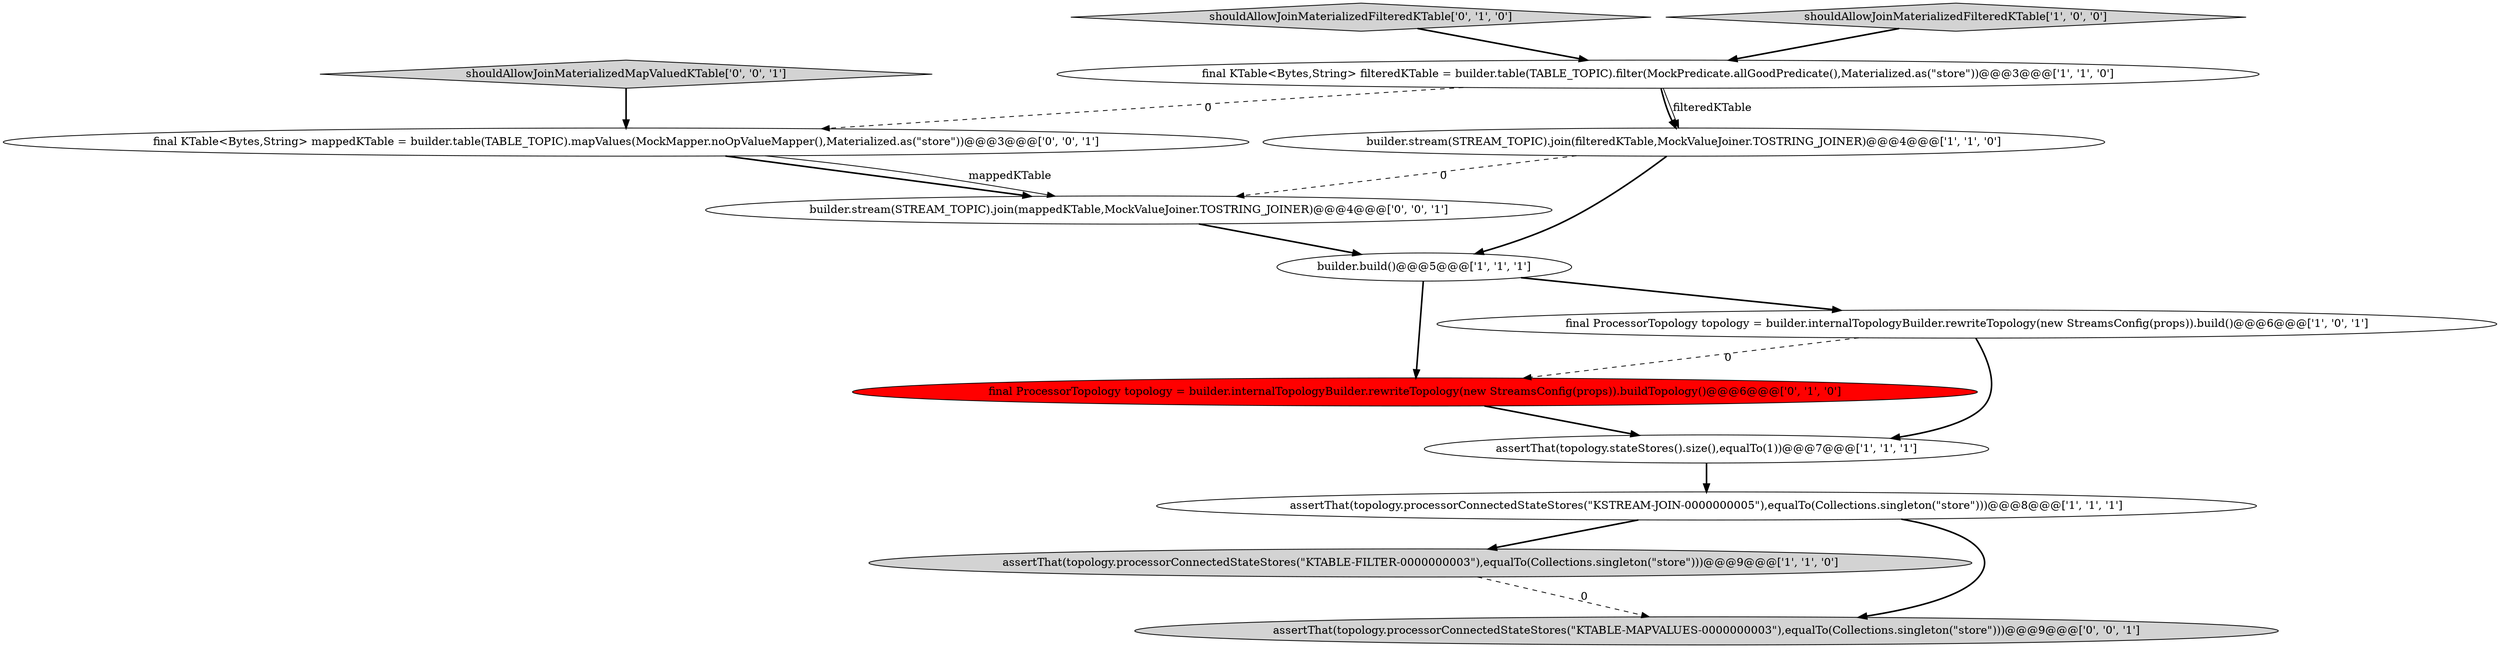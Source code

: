 digraph {
6 [style = filled, label = "assertThat(topology.processorConnectedStateStores(\"KSTREAM-JOIN-0000000005\"),equalTo(Collections.singleton(\"store\")))@@@8@@@['1', '1', '1']", fillcolor = white, shape = ellipse image = "AAA0AAABBB1BBB"];
8 [style = filled, label = "final ProcessorTopology topology = builder.internalTopologyBuilder.rewriteTopology(new StreamsConfig(props)).buildTopology()@@@6@@@['0', '1', '0']", fillcolor = red, shape = ellipse image = "AAA1AAABBB2BBB"];
11 [style = filled, label = "final KTable<Bytes,String> mappedKTable = builder.table(TABLE_TOPIC).mapValues(MockMapper.noOpValueMapper(),Materialized.as(\"store\"))@@@3@@@['0', '0', '1']", fillcolor = white, shape = ellipse image = "AAA0AAABBB3BBB"];
3 [style = filled, label = "final ProcessorTopology topology = builder.internalTopologyBuilder.rewriteTopology(new StreamsConfig(props)).build()@@@6@@@['1', '0', '1']", fillcolor = white, shape = ellipse image = "AAA0AAABBB1BBB"];
7 [style = filled, label = "assertThat(topology.processorConnectedStateStores(\"KTABLE-FILTER-0000000003\"),equalTo(Collections.singleton(\"store\")))@@@9@@@['1', '1', '0']", fillcolor = lightgray, shape = ellipse image = "AAA0AAABBB1BBB"];
1 [style = filled, label = "builder.stream(STREAM_TOPIC).join(filteredKTable,MockValueJoiner.TOSTRING_JOINER)@@@4@@@['1', '1', '0']", fillcolor = white, shape = ellipse image = "AAA0AAABBB1BBB"];
10 [style = filled, label = "shouldAllowJoinMaterializedMapValuedKTable['0', '0', '1']", fillcolor = lightgray, shape = diamond image = "AAA0AAABBB3BBB"];
5 [style = filled, label = "final KTable<Bytes,String> filteredKTable = builder.table(TABLE_TOPIC).filter(MockPredicate.allGoodPredicate(),Materialized.as(\"store\"))@@@3@@@['1', '1', '0']", fillcolor = white, shape = ellipse image = "AAA0AAABBB1BBB"];
9 [style = filled, label = "shouldAllowJoinMaterializedFilteredKTable['0', '1', '0']", fillcolor = lightgray, shape = diamond image = "AAA0AAABBB2BBB"];
13 [style = filled, label = "builder.stream(STREAM_TOPIC).join(mappedKTable,MockValueJoiner.TOSTRING_JOINER)@@@4@@@['0', '0', '1']", fillcolor = white, shape = ellipse image = "AAA0AAABBB3BBB"];
0 [style = filled, label = "assertThat(topology.stateStores().size(),equalTo(1))@@@7@@@['1', '1', '1']", fillcolor = white, shape = ellipse image = "AAA0AAABBB1BBB"];
4 [style = filled, label = "shouldAllowJoinMaterializedFilteredKTable['1', '0', '0']", fillcolor = lightgray, shape = diamond image = "AAA0AAABBB1BBB"];
2 [style = filled, label = "builder.build()@@@5@@@['1', '1', '1']", fillcolor = white, shape = ellipse image = "AAA0AAABBB1BBB"];
12 [style = filled, label = "assertThat(topology.processorConnectedStateStores(\"KTABLE-MAPVALUES-0000000003\"),equalTo(Collections.singleton(\"store\")))@@@9@@@['0', '0', '1']", fillcolor = lightgray, shape = ellipse image = "AAA0AAABBB3BBB"];
8->0 [style = bold, label=""];
9->5 [style = bold, label=""];
3->8 [style = dashed, label="0"];
7->12 [style = dashed, label="0"];
5->1 [style = bold, label=""];
5->1 [style = solid, label="filteredKTable"];
1->2 [style = bold, label=""];
1->13 [style = dashed, label="0"];
6->7 [style = bold, label=""];
5->11 [style = dashed, label="0"];
11->13 [style = bold, label=""];
0->6 [style = bold, label=""];
4->5 [style = bold, label=""];
11->13 [style = solid, label="mappedKTable"];
3->0 [style = bold, label=""];
2->3 [style = bold, label=""];
2->8 [style = bold, label=""];
13->2 [style = bold, label=""];
10->11 [style = bold, label=""];
6->12 [style = bold, label=""];
}
